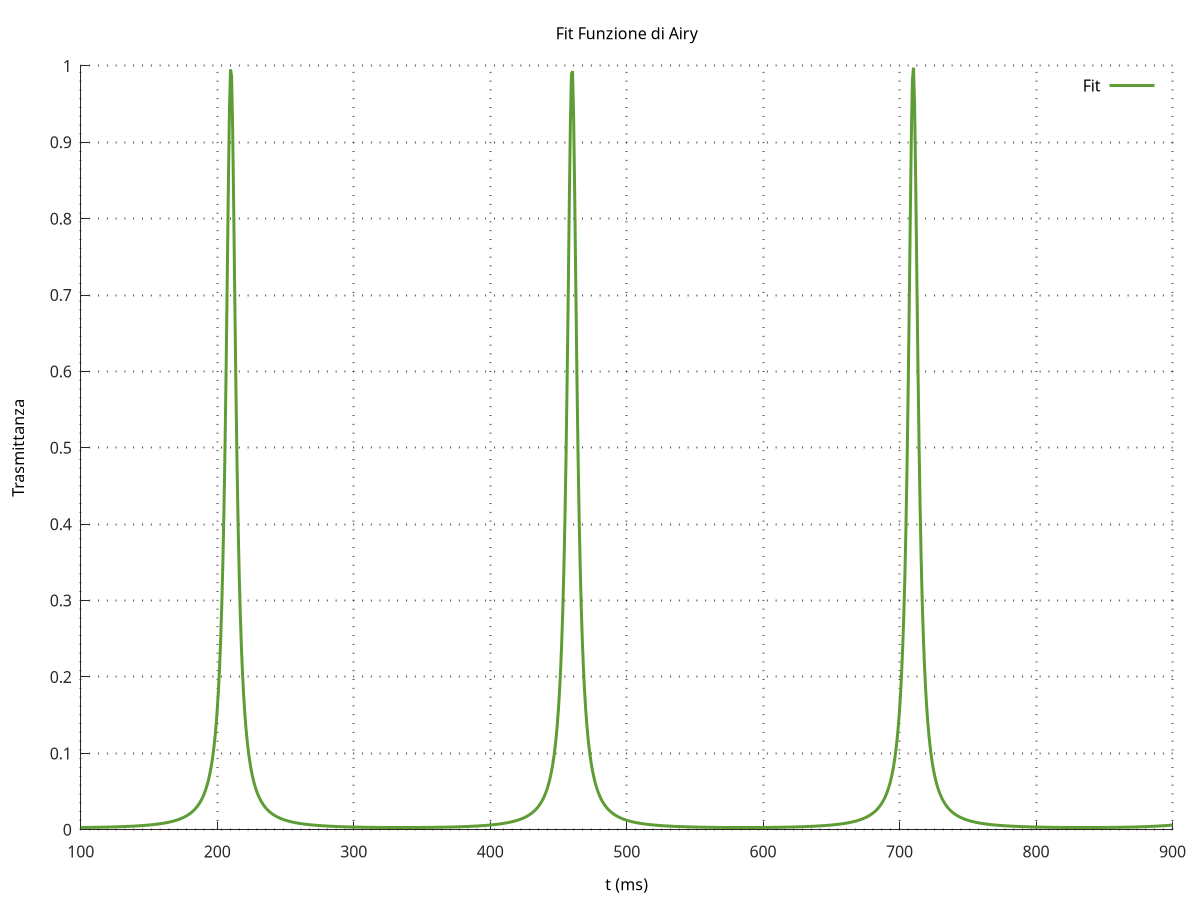#terminal type
set terminal pngcairo size 1600,900 enhanced font 'Verdana,15'
set output 'plot.png'
set sample 1000

#title
set title "Fit Funzione di Airy"

#background and axis
set style line 11 lc rgb '#282828' lt 1
set border 3 back ls 11
set tics nomirror

set format x "%.0t00"
set xlabel 't (ms)'
set ylabel 'Trasmittanza'
set xrange [1:9]

set style line 12 lc rgb '#282828' lt 0 lw 2
set grid back ls 12

#line styles
set style line 1 lc rgb '#5e9c36' pt 6 ps 2 lt 1 lw 3 pi -8# --- green
set style line 2 lc rgb '#660000' pt 6 ps 2 lt 1 lw 3 pi -8# --- red
set style line 3 lc rgb '#0022ee' pt 6 ps 2 lt 1 lw 3 # --- blue
set style line 4 lc rgb '#764c64' pt 6 ps 2 lt 1 lw 3 # --- pink
set style line 5 lc rgb '#1155ff' pt 6 ps 2 lt 1 lw 3 # --- blueish
set style line 6  lc rgb '#0099ad' lt 1 lw 3
set style line 7  lc rgb '#00ada4' lt 1 lw 3
set style line 8  lc rgb '#00ad88' lt 1 lw 3
set style line 9  lc rgb '#00ad6b' lt 1 lw 3
set style line 10 lc rgb '#00ad4e' lt 1 lw 3
set style line 11 lc rgb '#00ad31' lt 1 lw 3
set style line 12 lc rgb '#00ad14' lt 1 lw 3
set style line 13 lc rgb '#09ad00' lt 1 lw 3
set style line 15 lc rgb '#660000' pt 6 ps 2 lt 1 lw 3 # --- #660000

#key
set key top right

#stats
stats 'ch2' using 2 nooutput

#fit
f(x) = 1/(1+(2*(A/pi)*sin(w*pi*(x-x0)))**2 )

A=29
w=1/2.5
x0=2.1
fit [1:6]  f(x) 'ch2' u ($1/10**11):($2/STATS_max) via A,x0,w

#plot

plot 'ch2' u ($1/10**11):($2/STATS_max) t 'CH1	' w lines ls 2 , \
	f(x) ls 1 t 'Fit'




